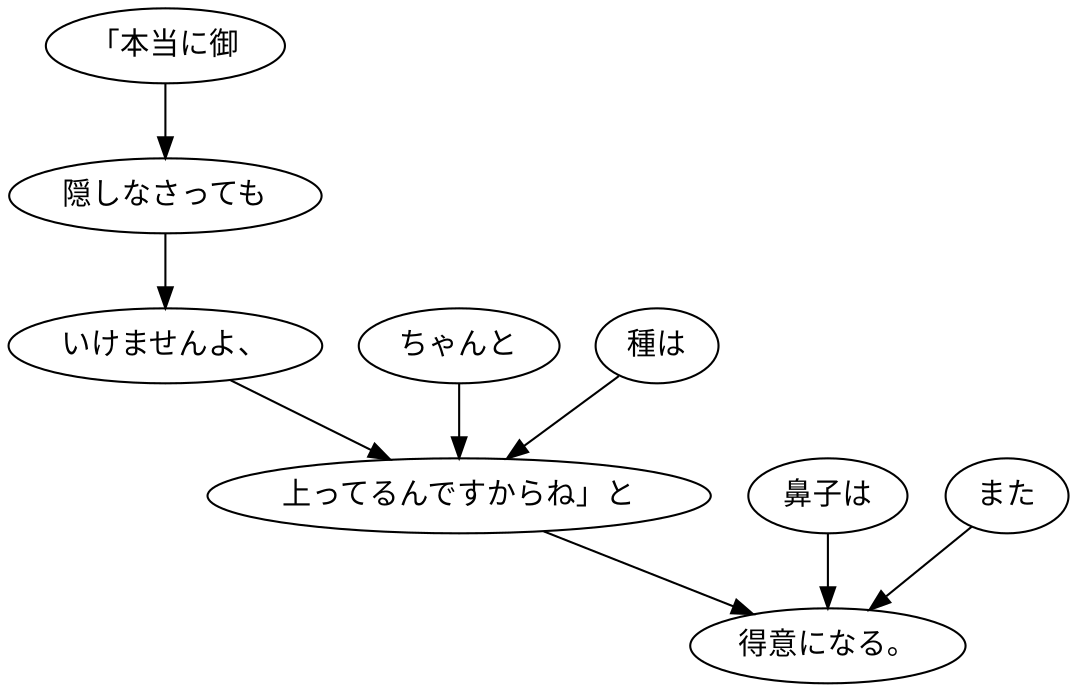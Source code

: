 digraph graph1642 {
	node0 [label="「本当に御"];
	node1 [label="隠しなさっても"];
	node2 [label="いけませんよ、"];
	node3 [label="ちゃんと"];
	node4 [label="種は"];
	node5 [label="上ってるんですからね」と"];
	node6 [label="鼻子は"];
	node7 [label="また"];
	node8 [label="得意になる。"];
	node0 -> node1;
	node1 -> node2;
	node2 -> node5;
	node3 -> node5;
	node4 -> node5;
	node5 -> node8;
	node6 -> node8;
	node7 -> node8;
}
